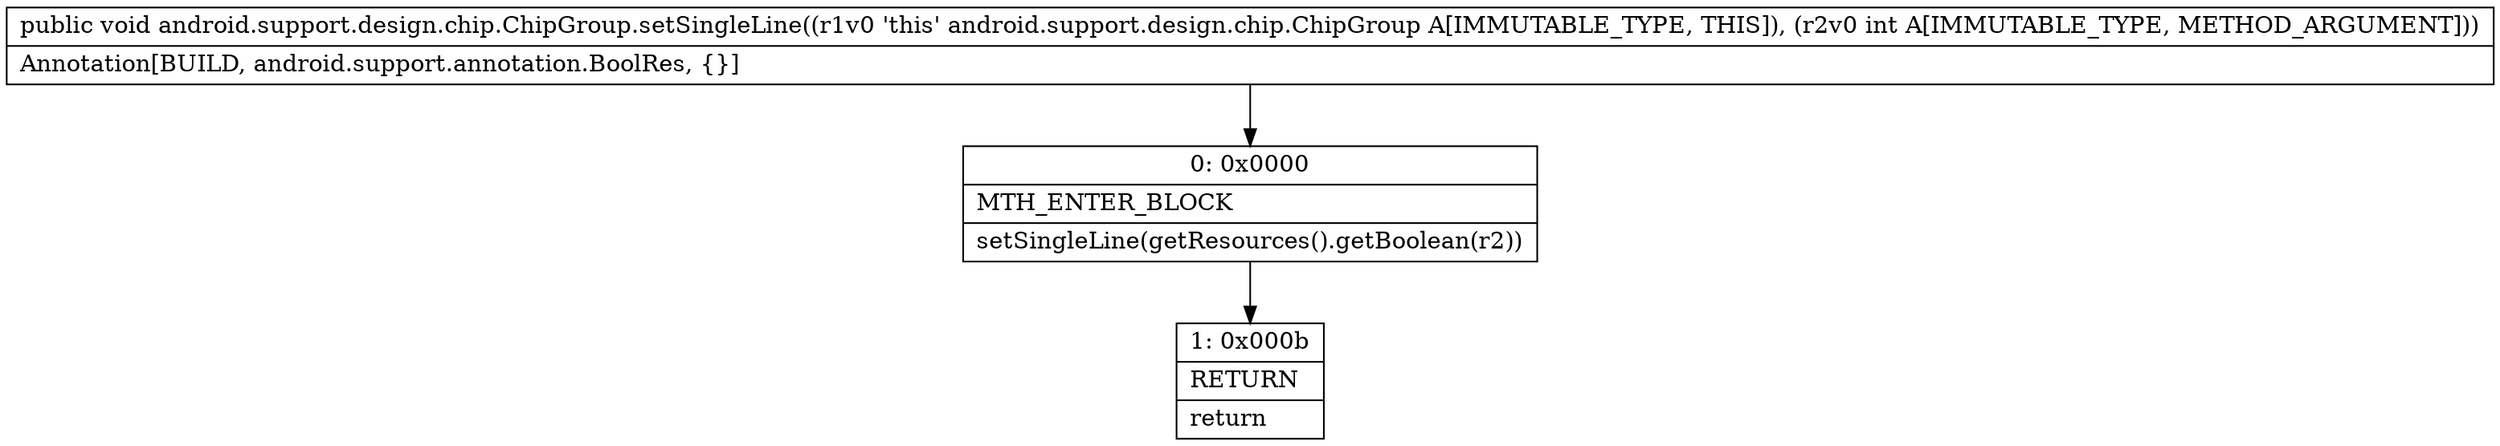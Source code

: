 digraph "CFG forandroid.support.design.chip.ChipGroup.setSingleLine(I)V" {
Node_0 [shape=record,label="{0\:\ 0x0000|MTH_ENTER_BLOCK\l|setSingleLine(getResources().getBoolean(r2))\l}"];
Node_1 [shape=record,label="{1\:\ 0x000b|RETURN\l|return\l}"];
MethodNode[shape=record,label="{public void android.support.design.chip.ChipGroup.setSingleLine((r1v0 'this' android.support.design.chip.ChipGroup A[IMMUTABLE_TYPE, THIS]), (r2v0 int A[IMMUTABLE_TYPE, METHOD_ARGUMENT]))  | Annotation[BUILD, android.support.annotation.BoolRes, \{\}]\l}"];
MethodNode -> Node_0;
Node_0 -> Node_1;
}

